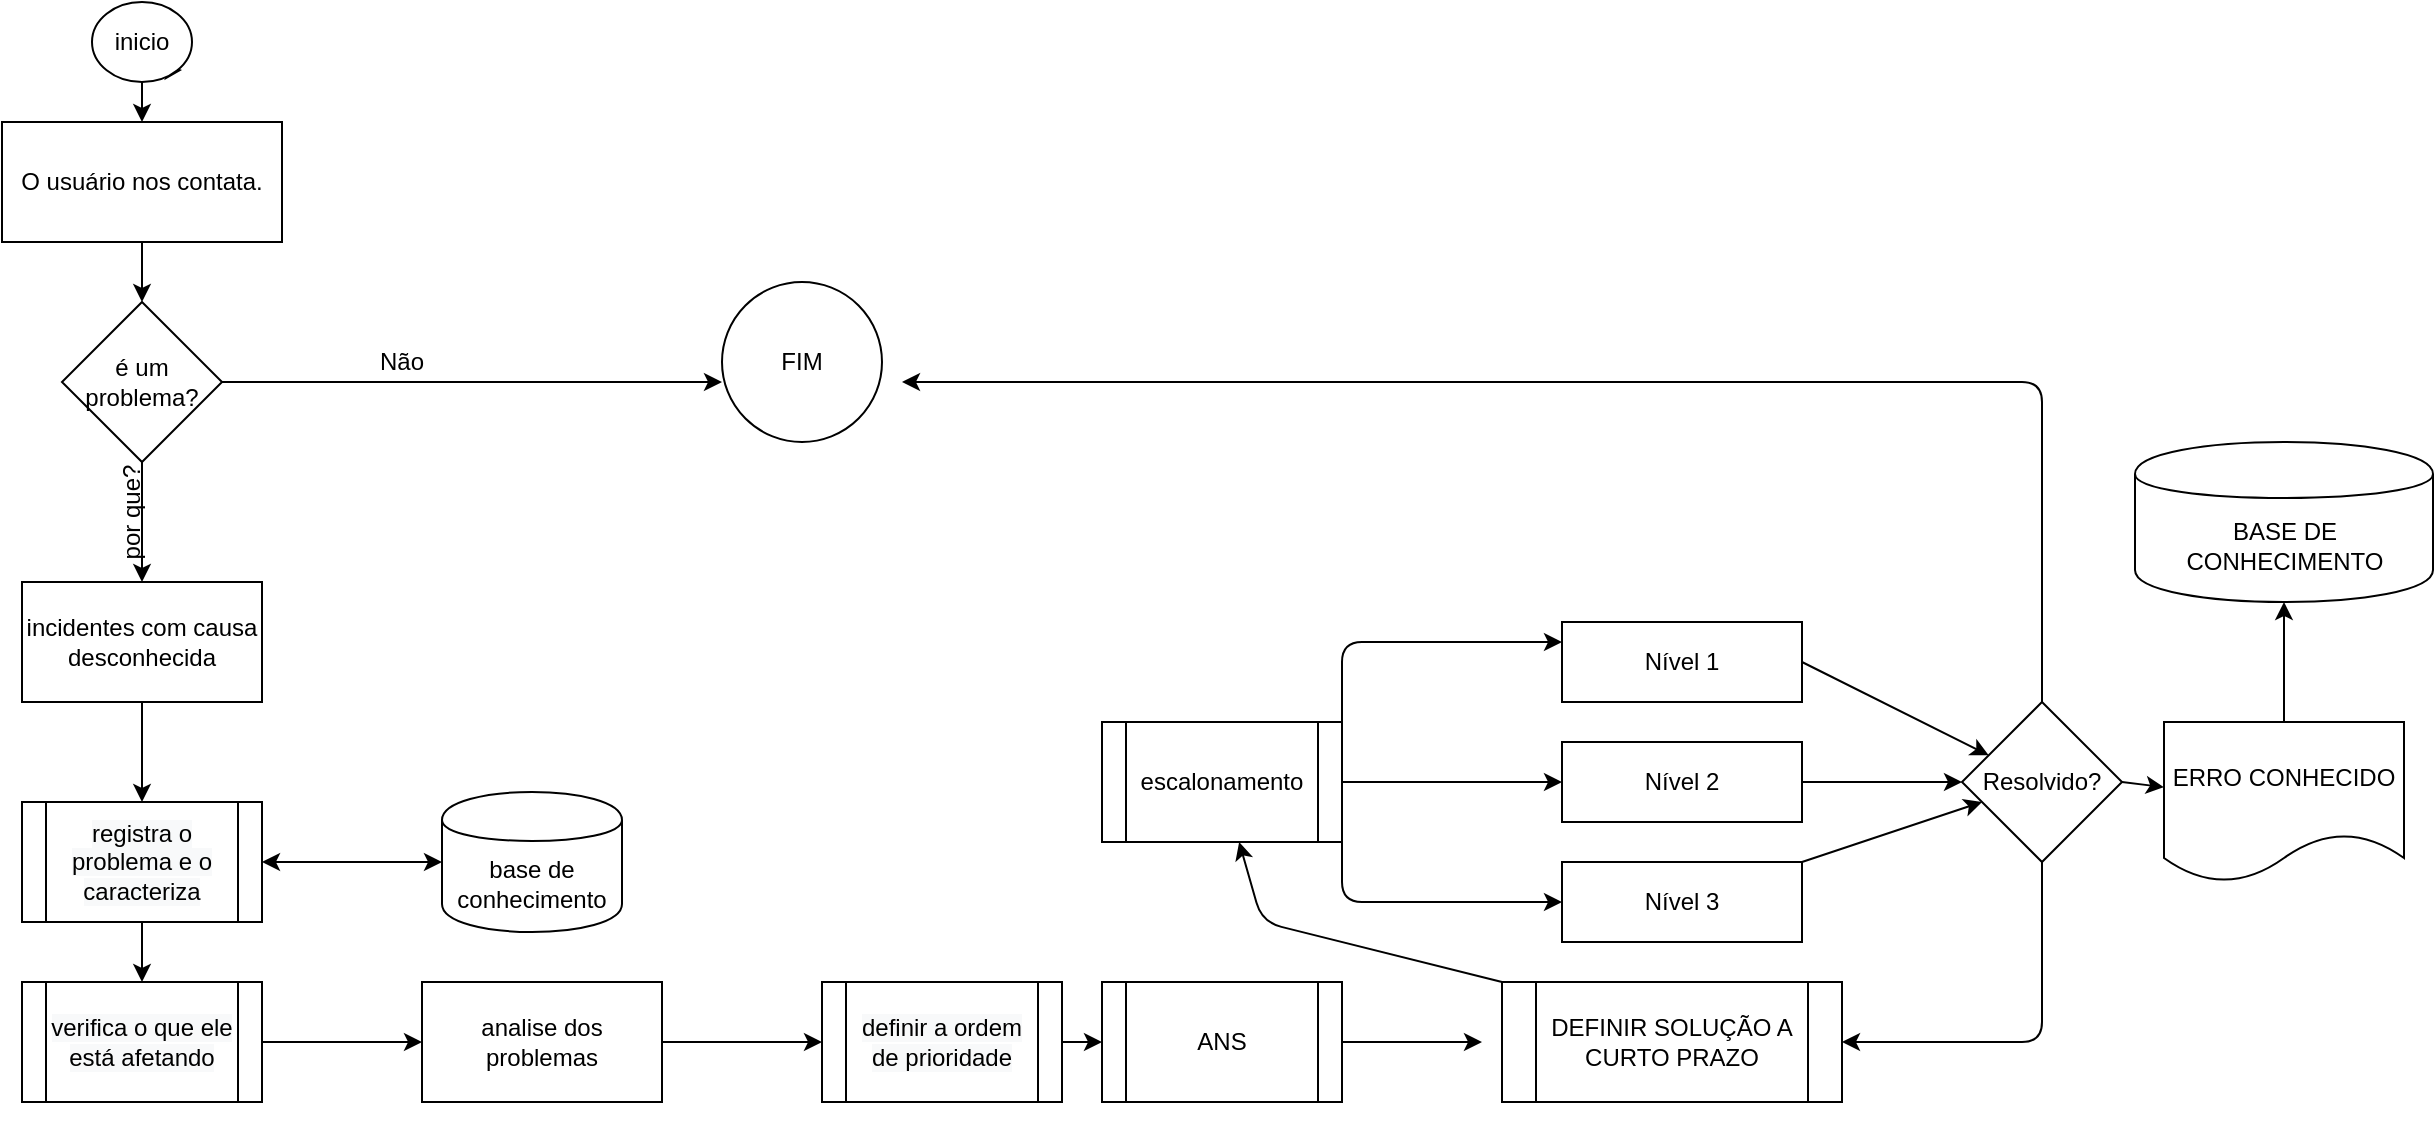 <mxfile>
    <diagram id="vLmlUFlolVe8hjW9IOME" name="Page-1">
        <mxGraphModel dx="625" dy="355" grid="1" gridSize="10" guides="1" tooltips="1" connect="1" arrows="1" fold="1" page="1" pageScale="1" pageWidth="827" pageHeight="1169" math="0" shadow="0">
            <root>
                <mxCell id="0"/>
                <mxCell id="1" parent="0"/>
                <mxCell id="5" style="edgeStyle=none;html=1;exitX=1;exitY=1;exitDx=0;exitDy=0;" edge="1" parent="1" source="2">
                    <mxGeometry relative="1" as="geometry">
                        <mxPoint x="130" y="44" as="targetPoint"/>
                    </mxGeometry>
                </mxCell>
                <mxCell id="11" style="edgeStyle=none;html=1;" edge="1" parent="1" source="2" target="3">
                    <mxGeometry relative="1" as="geometry"/>
                </mxCell>
                <mxCell id="2" value="inicio" style="ellipse;whiteSpace=wrap;html=1;" vertex="1" parent="1">
                    <mxGeometry x="85" y="10" width="50" height="40" as="geometry"/>
                </mxCell>
                <mxCell id="12" style="edgeStyle=none;html=1;" edge="1" parent="1" source="3" target="7">
                    <mxGeometry relative="1" as="geometry"/>
                </mxCell>
                <mxCell id="3" value="&lt;font face=&quot;arial, arial_embeddedfont, arial_msfontservice, sans-serif&quot;&gt;O usuário nos contata.&lt;/font&gt;" style="rounded=0;whiteSpace=wrap;html=1;" vertex="1" parent="1">
                    <mxGeometry x="40" y="70" width="140" height="60" as="geometry"/>
                </mxCell>
                <mxCell id="13" style="edgeStyle=none;html=1;" edge="1" parent="1" source="7" target="8">
                    <mxGeometry relative="1" as="geometry"/>
                </mxCell>
                <mxCell id="24" style="edgeStyle=none;html=1;exitX=1;exitY=0.5;exitDx=0;exitDy=0;" edge="1" parent="1" source="7">
                    <mxGeometry relative="1" as="geometry">
                        <mxPoint x="400" y="200" as="targetPoint"/>
                        <Array as="points">
                            <mxPoint x="190" y="200"/>
                        </Array>
                    </mxGeometry>
                </mxCell>
                <mxCell id="7" value="é um problema?" style="rhombus;whiteSpace=wrap;html=1;" vertex="1" parent="1">
                    <mxGeometry x="70" y="160" width="80" height="80" as="geometry"/>
                </mxCell>
                <mxCell id="16" style="edgeStyle=none;html=1;" edge="1" parent="1" source="8">
                    <mxGeometry relative="1" as="geometry">
                        <mxPoint x="110" y="410" as="targetPoint"/>
                    </mxGeometry>
                </mxCell>
                <mxCell id="8" value="incidentes com causa desconhecida" style="rounded=0;whiteSpace=wrap;html=1;glass=0;sketch=0;shadow=0;" vertex="1" parent="1">
                    <mxGeometry x="50" y="300" width="120" height="60" as="geometry"/>
                </mxCell>
                <mxCell id="21" value="" style="edgeStyle=none;html=1;" edge="1" parent="1">
                    <mxGeometry relative="1" as="geometry">
                        <mxPoint x="110" y="470" as="sourcePoint"/>
                        <mxPoint x="110" y="500" as="targetPoint"/>
                    </mxGeometry>
                </mxCell>
                <mxCell id="23" value="" style="edgeStyle=none;html=1;" edge="1" parent="1" target="22">
                    <mxGeometry relative="1" as="geometry">
                        <mxPoint x="170" y="530" as="sourcePoint"/>
                    </mxGeometry>
                </mxCell>
                <mxCell id="18" value="por que?" style="text;html=1;strokeColor=none;fillColor=none;align=center;verticalAlign=middle;whiteSpace=wrap;rounded=0;rotation=-90;" vertex="1" parent="1">
                    <mxGeometry x="80" y="260" width="50" height="10" as="geometry"/>
                </mxCell>
                <mxCell id="33" value="" style="edgeStyle=none;html=1;" edge="1" parent="1" source="22">
                    <mxGeometry relative="1" as="geometry">
                        <mxPoint x="450" y="530" as="targetPoint"/>
                    </mxGeometry>
                </mxCell>
                <mxCell id="22" value="analise dos problemas" style="rounded=0;whiteSpace=wrap;html=1;" vertex="1" parent="1">
                    <mxGeometry x="250" y="500" width="120" height="60" as="geometry"/>
                </mxCell>
                <mxCell id="25" value="Não" style="text;html=1;strokeColor=none;fillColor=none;align=center;verticalAlign=middle;whiteSpace=wrap;rounded=0;" vertex="1" parent="1">
                    <mxGeometry x="220" y="180" width="40" height="20" as="geometry"/>
                </mxCell>
                <mxCell id="29" value="FIM" style="ellipse;whiteSpace=wrap;html=1;aspect=fixed;" vertex="1" parent="1">
                    <mxGeometry x="400" y="150" width="80" height="80" as="geometry"/>
                </mxCell>
                <mxCell id="35" value="" style="edgeStyle=none;html=1;" edge="1" parent="1">
                    <mxGeometry relative="1" as="geometry">
                        <mxPoint x="560" y="530" as="sourcePoint"/>
                        <mxPoint x="590" y="530" as="targetPoint"/>
                    </mxGeometry>
                </mxCell>
                <mxCell id="37" value="" style="edgeStyle=none;html=1;exitX=0;exitY=0;exitDx=0;exitDy=0;" edge="1" parent="1" source="93" target="36">
                    <mxGeometry relative="1" as="geometry">
                        <mxPoint x="650" y="500" as="sourcePoint"/>
                        <Array as="points">
                            <mxPoint x="670" y="470"/>
                        </Array>
                    </mxGeometry>
                </mxCell>
                <mxCell id="48" style="edgeStyle=none;html=1;exitX=1;exitY=0.5;exitDx=0;exitDy=0;entryX=0;entryY=0.5;entryDx=0;entryDy=0;" edge="1" parent="1" source="36" target="44">
                    <mxGeometry relative="1" as="geometry"/>
                </mxCell>
                <mxCell id="49" style="edgeStyle=none;html=1;exitX=1;exitY=0;exitDx=0;exitDy=0;entryX=0;entryY=0.25;entryDx=0;entryDy=0;" edge="1" parent="1" source="36" target="43">
                    <mxGeometry relative="1" as="geometry">
                        <Array as="points">
                            <mxPoint x="710" y="330"/>
                        </Array>
                    </mxGeometry>
                </mxCell>
                <mxCell id="50" style="edgeStyle=none;html=1;exitX=1;exitY=1;exitDx=0;exitDy=0;entryX=0;entryY=0.5;entryDx=0;entryDy=0;" edge="1" parent="1" source="36" target="45">
                    <mxGeometry relative="1" as="geometry">
                        <Array as="points">
                            <mxPoint x="710" y="460"/>
                        </Array>
                    </mxGeometry>
                </mxCell>
                <mxCell id="36" value="escalonamento" style="whiteSpace=wrap;html=1;rounded=0;" vertex="1" parent="1">
                    <mxGeometry x="590" y="370" width="120" height="60" as="geometry"/>
                </mxCell>
                <mxCell id="88" style="edgeStyle=none;html=1;exitX=1;exitY=0.5;exitDx=0;exitDy=0;" edge="1" parent="1" source="43" target="75">
                    <mxGeometry relative="1" as="geometry"/>
                </mxCell>
                <mxCell id="43" value="Nível 1" style="rounded=0;whiteSpace=wrap;html=1;" vertex="1" parent="1">
                    <mxGeometry x="820" y="320" width="120" height="40" as="geometry"/>
                </mxCell>
                <mxCell id="89" style="edgeStyle=none;html=1;exitX=1;exitY=0.5;exitDx=0;exitDy=0;entryX=0;entryY=0.5;entryDx=0;entryDy=0;" edge="1" parent="1" source="44" target="75">
                    <mxGeometry relative="1" as="geometry"/>
                </mxCell>
                <mxCell id="44" value="Nível 2" style="rounded=0;whiteSpace=wrap;html=1;" vertex="1" parent="1">
                    <mxGeometry x="820" y="380" width="120" height="40" as="geometry"/>
                </mxCell>
                <mxCell id="87" style="edgeStyle=none;html=1;exitX=1;exitY=0;exitDx=0;exitDy=0;" edge="1" parent="1" source="45" target="75">
                    <mxGeometry relative="1" as="geometry"/>
                </mxCell>
                <mxCell id="45" value="Nível 3" style="rounded=0;whiteSpace=wrap;html=1;" vertex="1" parent="1">
                    <mxGeometry x="820" y="440" width="120" height="40" as="geometry"/>
                </mxCell>
                <mxCell id="60" value="base de conhecimento" style="shape=cylinder;whiteSpace=wrap;html=1;boundedLbl=1;backgroundOutline=1;rounded=0;" vertex="1" parent="1">
                    <mxGeometry x="260" y="405" width="90" height="70" as="geometry"/>
                </mxCell>
                <mxCell id="96" style="edgeStyle=none;html=1;exitX=0.5;exitY=0;exitDx=0;exitDy=0;" edge="1" parent="1" source="75">
                    <mxGeometry relative="1" as="geometry">
                        <mxPoint x="490" y="200" as="targetPoint"/>
                        <Array as="points">
                            <mxPoint x="1060" y="200"/>
                        </Array>
                    </mxGeometry>
                </mxCell>
                <mxCell id="98" style="edgeStyle=none;html=1;exitX=0.5;exitY=1;exitDx=0;exitDy=0;entryX=1;entryY=0.5;entryDx=0;entryDy=0;" edge="1" parent="1" source="75" target="93">
                    <mxGeometry relative="1" as="geometry">
                        <Array as="points">
                            <mxPoint x="1060" y="530"/>
                        </Array>
                    </mxGeometry>
                </mxCell>
                <mxCell id="75" value="Resolvido?" style="rhombus;whiteSpace=wrap;html=1;rounded=0;" vertex="1" parent="1">
                    <mxGeometry x="1020" y="360" width="80" height="80" as="geometry"/>
                </mxCell>
                <mxCell id="78" value="&#10;&#10;&lt;span style=&quot;color: rgb(0, 0, 0); font-family: helvetica; font-size: 12px; font-style: normal; font-weight: 400; letter-spacing: normal; text-align: center; text-indent: 0px; text-transform: none; word-spacing: 0px; background-color: rgb(248, 249, 250); display: inline; float: none;&quot;&gt;registra o problema e o caracteriza&lt;/span&gt;&#10;&#10;" style="shape=process;whiteSpace=wrap;html=1;backgroundOutline=1;rounded=0;shadow=0;glass=0;sketch=0;" vertex="1" parent="1">
                    <mxGeometry x="50" y="410" width="120" height="60" as="geometry"/>
                </mxCell>
                <mxCell id="79" value="&#10;&#10;&lt;span style=&quot;color: rgb(0, 0, 0); font-family: helvetica; font-size: 12px; font-style: normal; font-weight: 400; letter-spacing: normal; text-align: center; text-indent: 0px; text-transform: none; word-spacing: 0px; background-color: rgb(248, 249, 250); display: inline; float: none;&quot;&gt;verifica o que ele está afetando&lt;/span&gt;&#10;&#10;" style="shape=process;whiteSpace=wrap;html=1;backgroundOutline=1;rounded=0;shadow=0;glass=0;sketch=0;" vertex="1" parent="1">
                    <mxGeometry x="50" y="500" width="120" height="60" as="geometry"/>
                </mxCell>
                <mxCell id="80" value="&#10;&#10;&lt;span style=&quot;color: rgb(0, 0, 0); font-family: helvetica; font-size: 12px; font-style: normal; font-weight: 400; letter-spacing: normal; text-align: center; text-indent: 0px; text-transform: none; word-spacing: 0px; background-color: rgb(248, 249, 250); display: inline; float: none;&quot;&gt;definir a ordem de prioridade&lt;/span&gt;&#10;&#10;" style="shape=process;whiteSpace=wrap;html=1;backgroundOutline=1;rounded=0;shadow=0;glass=0;sketch=0;" vertex="1" parent="1">
                    <mxGeometry x="450" y="500" width="120" height="60" as="geometry"/>
                </mxCell>
                <mxCell id="92" style="edgeStyle=none;html=1;exitX=1;exitY=0.5;exitDx=0;exitDy=0;" edge="1" parent="1" source="81">
                    <mxGeometry relative="1" as="geometry">
                        <mxPoint x="780" y="530" as="targetPoint"/>
                    </mxGeometry>
                </mxCell>
                <mxCell id="81" value="ANS" style="shape=process;whiteSpace=wrap;html=1;backgroundOutline=1;rounded=0;shadow=0;glass=0;sketch=0;" vertex="1" parent="1">
                    <mxGeometry x="590" y="500" width="120" height="60" as="geometry"/>
                </mxCell>
                <mxCell id="84" value="&lt;span&gt;escalonamento&lt;/span&gt;" style="shape=process;whiteSpace=wrap;html=1;backgroundOutline=1;rounded=0;shadow=0;glass=0;sketch=0;" vertex="1" parent="1">
                    <mxGeometry x="590" y="370" width="120" height="60" as="geometry"/>
                </mxCell>
                <mxCell id="93" value="DEFINIR SOLUÇÃO A CURTO PRAZO" style="shape=process;whiteSpace=wrap;html=1;backgroundOutline=1;rounded=0;shadow=0;glass=0;sketch=0;" vertex="1" parent="1">
                    <mxGeometry x="790" y="500" width="170" height="60" as="geometry"/>
                </mxCell>
                <mxCell id="94" value="" style="endArrow=classic;html=1;" edge="1" parent="1" target="95">
                    <mxGeometry width="50" height="50" relative="1" as="geometry">
                        <mxPoint x="1100" y="400" as="sourcePoint"/>
                        <mxPoint x="1180" y="400" as="targetPoint"/>
                    </mxGeometry>
                </mxCell>
                <mxCell id="101" value="" style="edgeStyle=none;html=1;" edge="1" parent="1" source="95" target="100">
                    <mxGeometry relative="1" as="geometry"/>
                </mxCell>
                <mxCell id="95" value="ERRO CONHECIDO" style="shape=document;whiteSpace=wrap;html=1;boundedLbl=1;rounded=0;shadow=0;glass=0;sketch=0;" vertex="1" parent="1">
                    <mxGeometry x="1121" y="370" width="120" height="80" as="geometry"/>
                </mxCell>
                <mxCell id="99" value="" style="endArrow=classic;startArrow=classic;html=1;entryX=0;entryY=0.5;entryDx=0;entryDy=0;exitX=1;exitY=0.5;exitDx=0;exitDy=0;" edge="1" parent="1" source="78" target="60">
                    <mxGeometry width="50" height="50" relative="1" as="geometry">
                        <mxPoint x="190" y="465" as="sourcePoint"/>
                        <mxPoint x="240" y="415" as="targetPoint"/>
                    </mxGeometry>
                </mxCell>
                <mxCell id="100" value="BASE DE CONHECIMENTO" style="shape=cylinder;whiteSpace=wrap;html=1;boundedLbl=1;backgroundOutline=1;rounded=0;shadow=0;glass=0;sketch=0;" vertex="1" parent="1">
                    <mxGeometry x="1106.5" y="230" width="149" height="80" as="geometry"/>
                </mxCell>
            </root>
        </mxGraphModel>
    </diagram>
</mxfile>